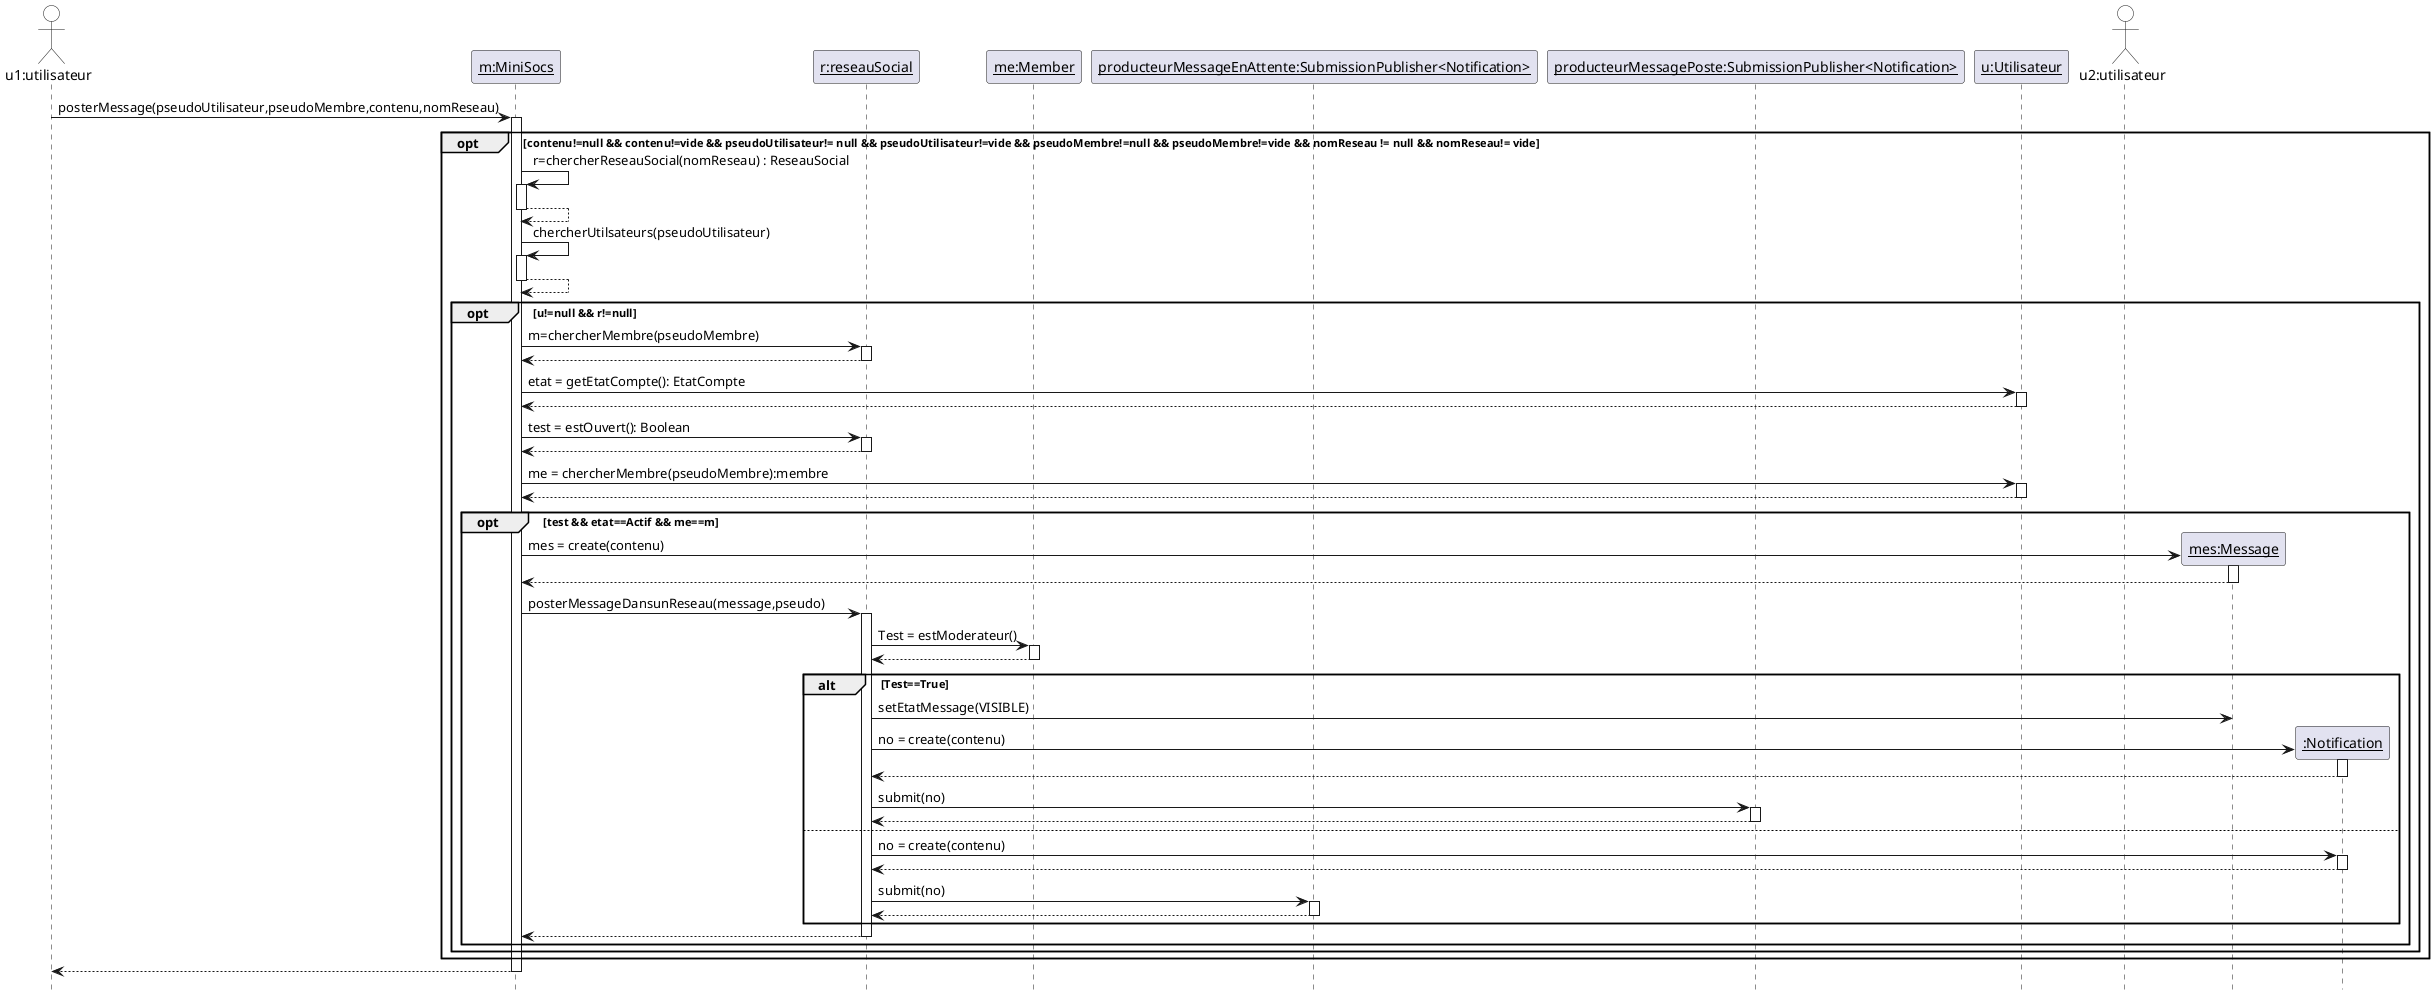 @startuml

'Diagramme de séquence (PlantUML)'

'Configuration charte graphique'
hide footbox
skinparam sequenceParticiantBackgroundColor White
skinparam sequenceActorBackgroundColor White

'Déclaration des acteurs et des participants'
actor "u1:utilisateur" as u1
participant "__m:MiniSocs__" as sys
participant "__r:reseauSocial__" as r
participant "__me:Member__" as m
participant "__u:Utilisateur__" as u
participant "__producteurMessageEnAttente:SubmissionPublisher<Notification>__" as po
participant "__producteurMessagePoste:SubmissionPublisher<Notification>__" as pp 
participant "__u:Utilisateur__" as u

actor "u2:utilisateur" as u2
'Interaction principale'

u1 -> sys++: posterMessage(pseudoUtilisateur,pseudoMembre,contenu,nomReseau)
opt contenu!=null && contenu!=vide && pseudoUtilisateur!= null && pseudoUtilisateur!=vide && pseudoMembre!=null && pseudoMembre!=vide && nomReseau != null && nomReseau!= vide
sys-> sys++: r=chercherReseauSocial(nomReseau) : ReseauSocial
return
sys->sys++:chercherUtilsateurs(pseudoUtilisateur)
return
opt u!=null && r!=null
sys->r++:m=chercherMembre(pseudoMembre)
return
sys-> u ++: etat = getEtatCompte(): EtatCompte
return
sys-> r ++: test = estOuvert(): Boolean
return
sys -> u ++: me = chercherMembre(pseudoMembre):membre
return
opt test && etat==Actif && me==m
create "__mes:Message__" as mes
sys-> mes ++: mes = create(contenu)
return

sys->r ++ : posterMessageDansunReseau(message,pseudo)
r->m ++: Test = estModerateur()
return
alt Test==True
r-> mes : setEtatMessage(VISIBLE)
create "__:Notification__" as no
r-> no ++: no = create(contenu)
return
r -> pp ++: submit(no)
return 
else
create "__:Notification__" as no
r-> no ++: no = create(contenu)
return
r -> po ++: submit(no)
return 
end
return
end
end
end
return
@enduml
